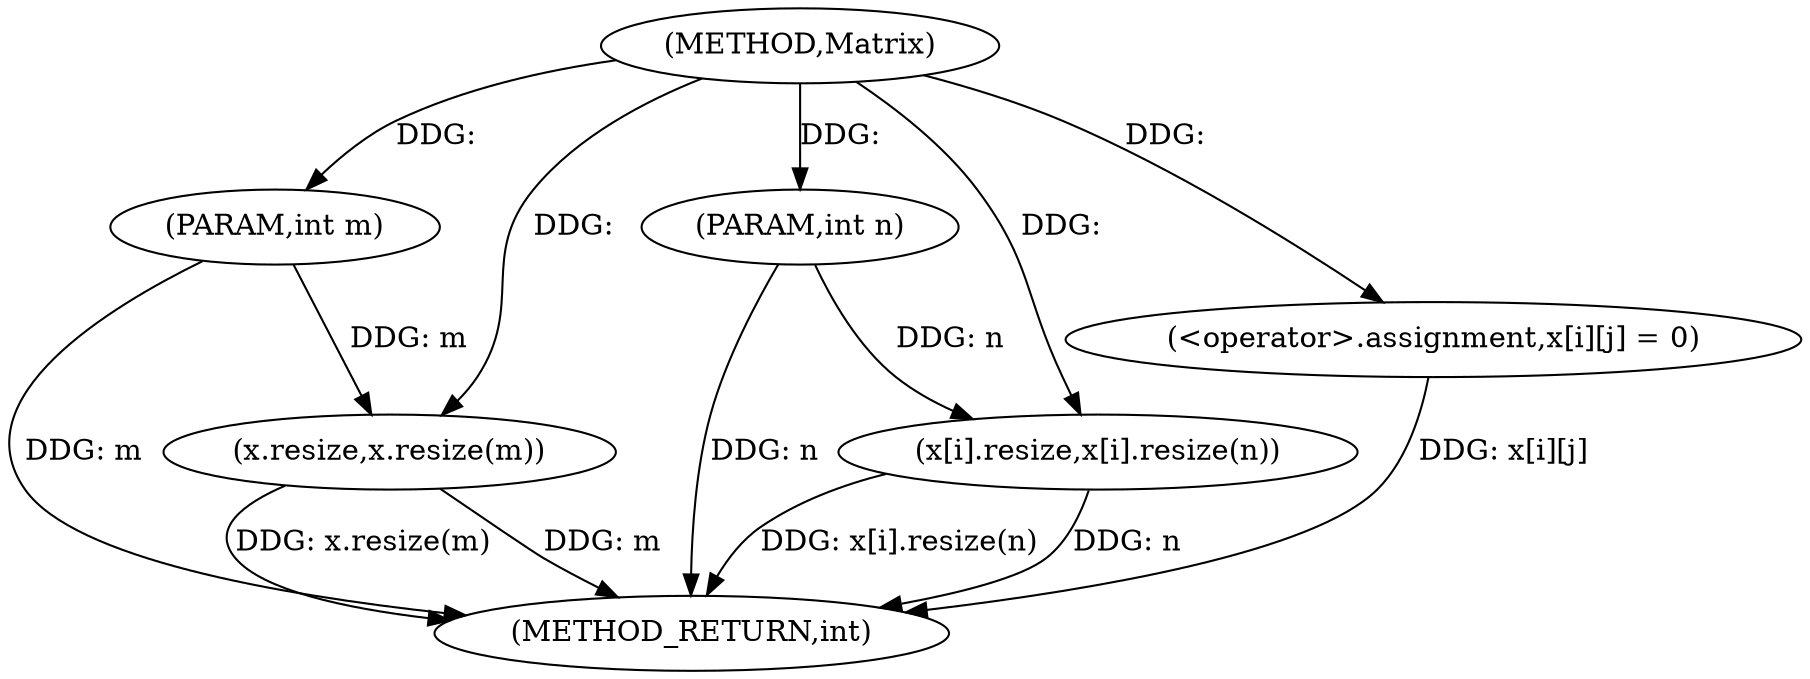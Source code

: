 digraph "Matrix" {  
"1000636" [label = "(METHOD,Matrix)" ]
"1000652" [label = "(METHOD_RETURN,int)" ]
"1000637" [label = "(PARAM,int m)" ]
"1000638" [label = "(PARAM,int n)" ]
"1000640" [label = "(x.resize,x.resize(m))" ]
"1000643" [label = "(x[i].resize,x[i].resize(n))" ]
"1000645" [label = "(<operator>.assignment,x[i][j] = 0)" ]
  "1000637" -> "1000652"  [ label = "DDG: m"] 
  "1000638" -> "1000652"  [ label = "DDG: n"] 
  "1000640" -> "1000652"  [ label = "DDG: m"] 
  "1000640" -> "1000652"  [ label = "DDG: x.resize(m)"] 
  "1000643" -> "1000652"  [ label = "DDG: n"] 
  "1000643" -> "1000652"  [ label = "DDG: x[i].resize(n)"] 
  "1000645" -> "1000652"  [ label = "DDG: x[i][j]"] 
  "1000636" -> "1000637"  [ label = "DDG: "] 
  "1000636" -> "1000638"  [ label = "DDG: "] 
  "1000637" -> "1000640"  [ label = "DDG: m"] 
  "1000636" -> "1000640"  [ label = "DDG: "] 
  "1000636" -> "1000645"  [ label = "DDG: "] 
  "1000638" -> "1000643"  [ label = "DDG: n"] 
  "1000636" -> "1000643"  [ label = "DDG: "] 
}
